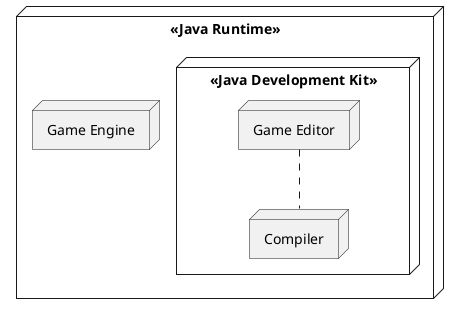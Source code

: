 @startuml


Node "<<Java Runtime>>" as JR{
  Node "<<Java Development Kit>>" as JDK{
    Node "Game Editor" as GE{


    }
    Node "Compiler" as C{


    }
  }
  Node "Game Engine" as GE2{


  }
}

GE .. C
@enduml